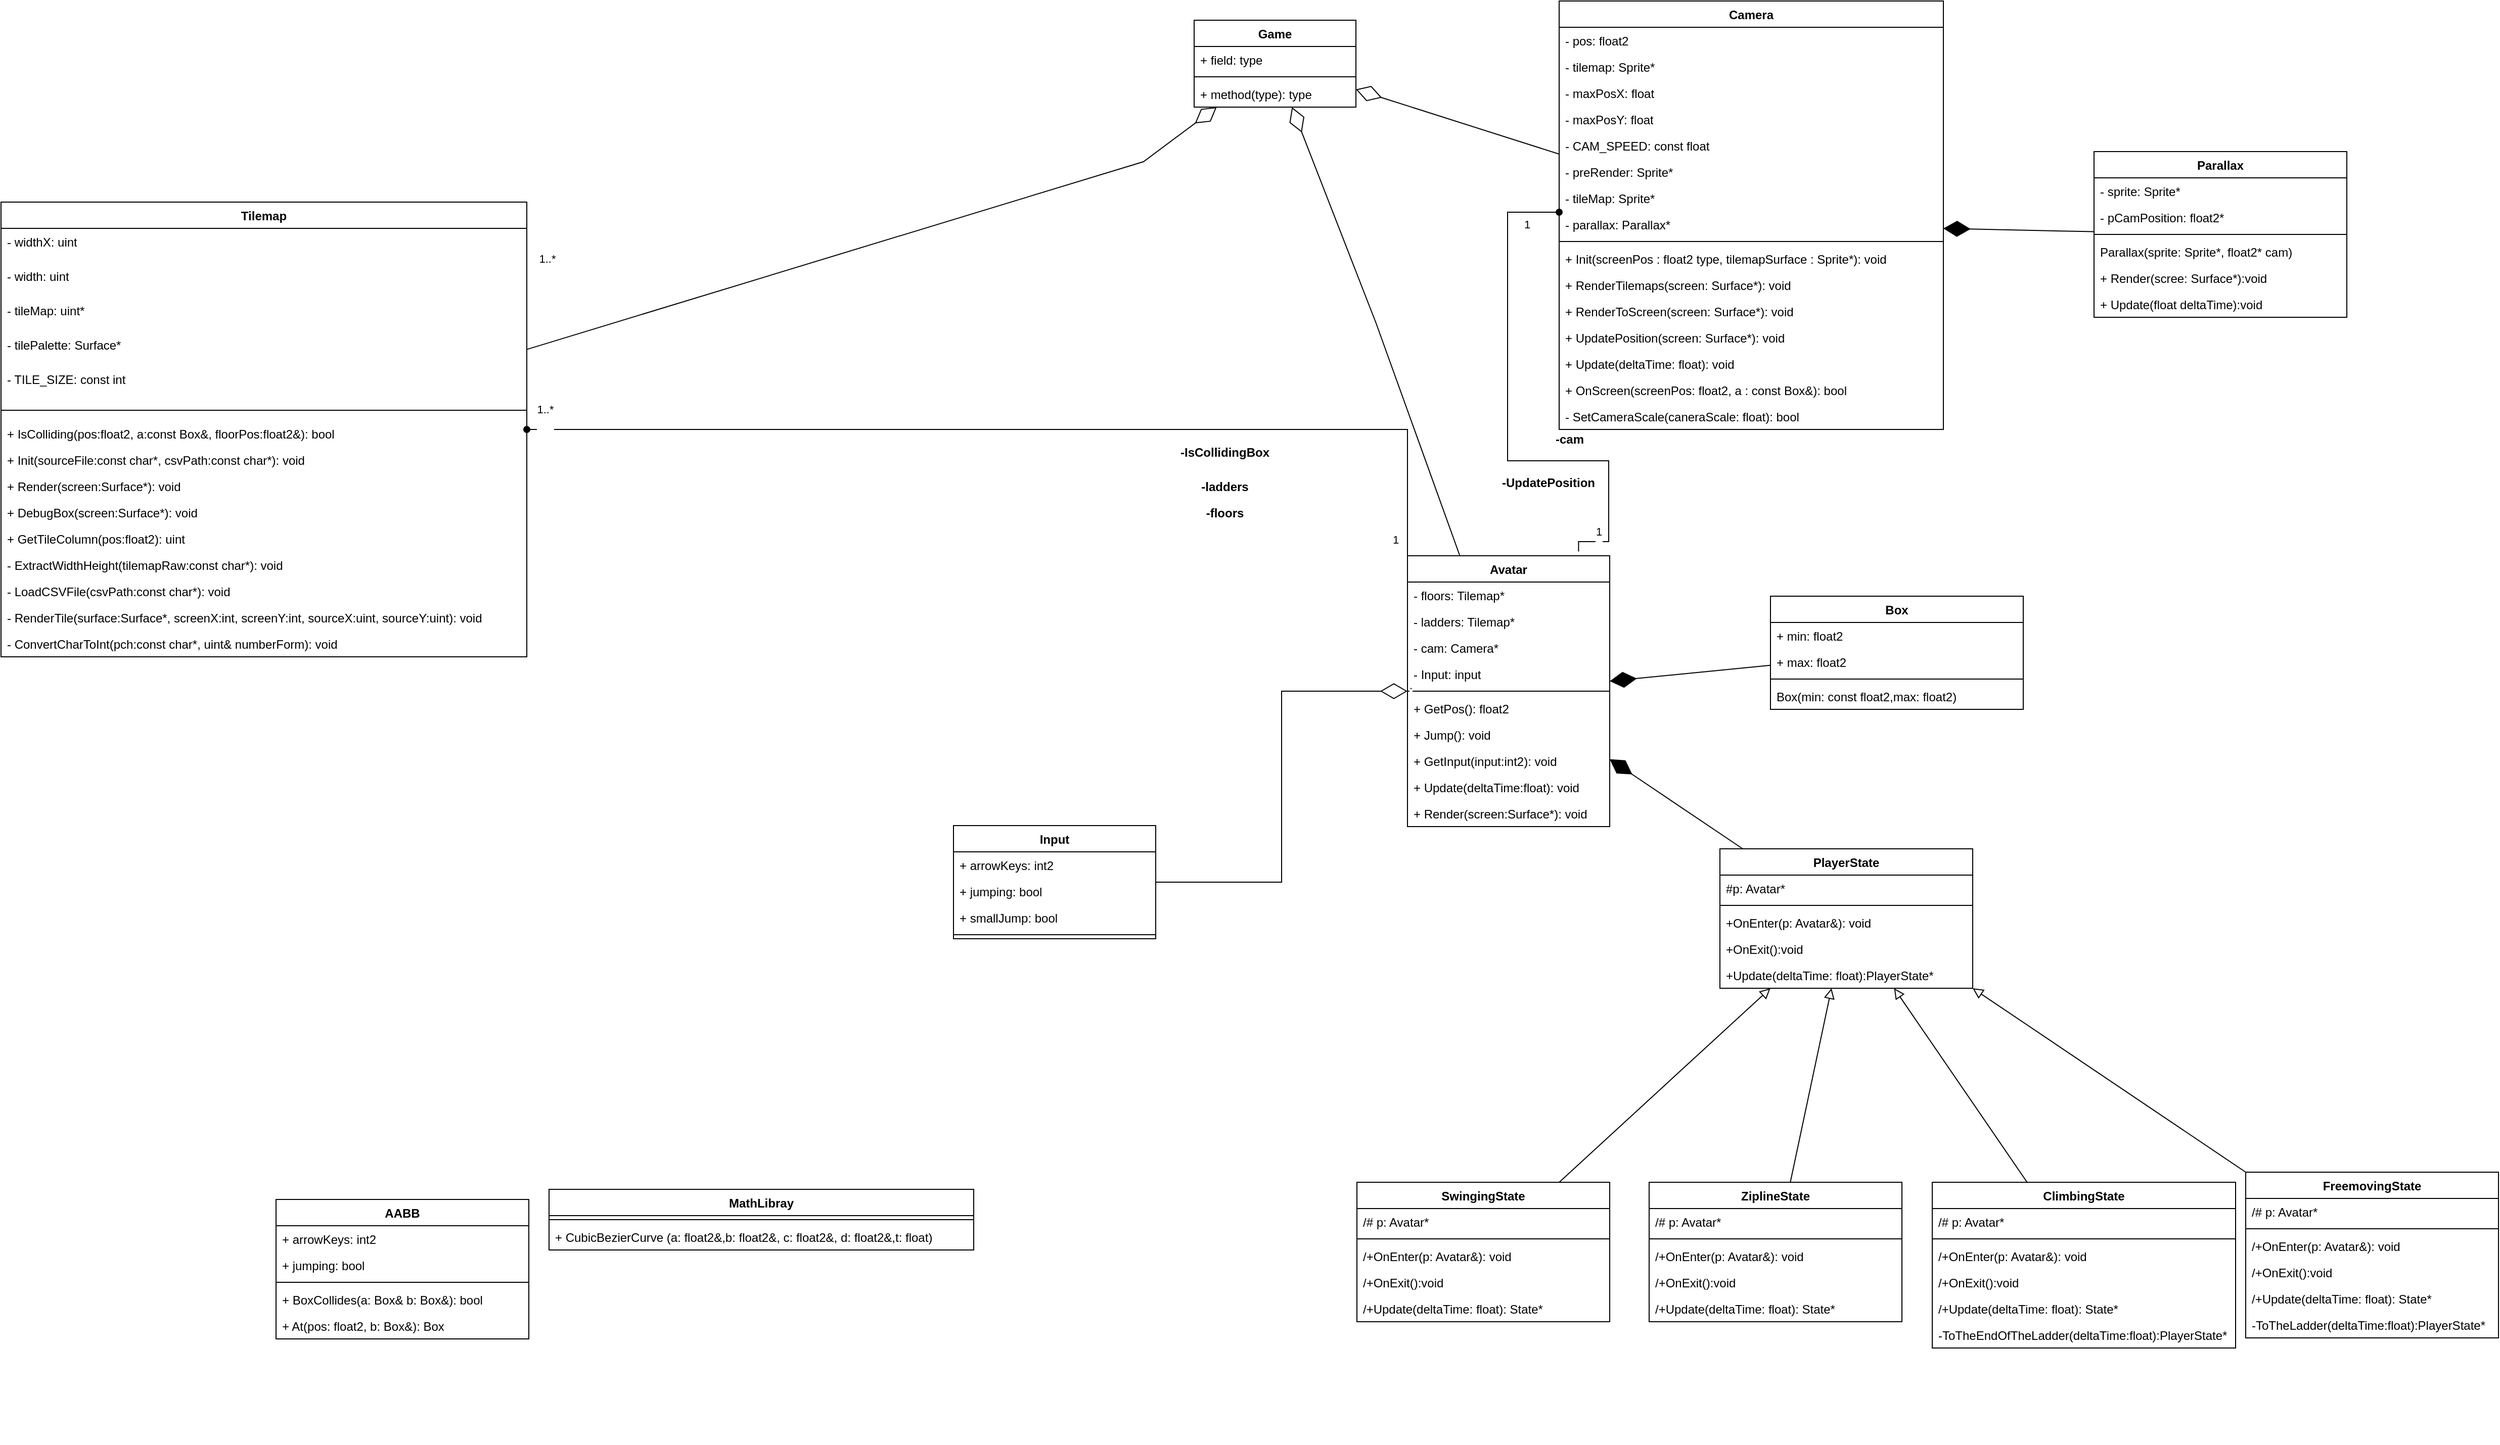 <mxfile version="21.7.5" type="github">
  <diagram id="C5RBs43oDa-KdzZeNtuy" name="Page-1">
    <mxGraphModel dx="2045" dy="634" grid="1" gridSize="10" guides="1" tooltips="1" connect="1" arrows="1" fold="1" page="1" pageScale="1" pageWidth="827" pageHeight="1169" math="0" shadow="0">
      <root>
        <mxCell id="WIyWlLk6GJQsqaUBKTNV-0" />
        <mxCell id="WIyWlLk6GJQsqaUBKTNV-1" parent="WIyWlLk6GJQsqaUBKTNV-0" />
        <mxCell id="lK6UsOhh-sy1dXCpU7BD-0" value="&lt;div&gt;Game&lt;/div&gt;&lt;div&gt;&lt;br&gt;&lt;/div&gt;&lt;div&gt;&lt;br&gt;&lt;/div&gt;" style="swimlane;fontStyle=1;align=center;verticalAlign=top;childLayout=stackLayout;horizontal=1;startSize=26;horizontalStack=0;resizeParent=1;resizeParentMax=0;resizeLast=0;collapsible=1;marginBottom=0;whiteSpace=wrap;html=1;" parent="WIyWlLk6GJQsqaUBKTNV-1" vertex="1">
          <mxGeometry x="370" y="140" width="160" height="86" as="geometry" />
        </mxCell>
        <mxCell id="lK6UsOhh-sy1dXCpU7BD-1" value="+ field: type" style="text;strokeColor=none;fillColor=none;align=left;verticalAlign=top;spacingLeft=4;spacingRight=4;overflow=hidden;rotatable=0;points=[[0,0.5],[1,0.5]];portConstraint=eastwest;whiteSpace=wrap;html=1;" parent="lK6UsOhh-sy1dXCpU7BD-0" vertex="1">
          <mxGeometry y="26" width="160" height="26" as="geometry" />
        </mxCell>
        <mxCell id="lK6UsOhh-sy1dXCpU7BD-2" value="" style="line;strokeWidth=1;fillColor=none;align=left;verticalAlign=middle;spacingTop=-1;spacingLeft=3;spacingRight=3;rotatable=0;labelPosition=right;points=[];portConstraint=eastwest;strokeColor=inherit;" parent="lK6UsOhh-sy1dXCpU7BD-0" vertex="1">
          <mxGeometry y="52" width="160" height="8" as="geometry" />
        </mxCell>
        <mxCell id="lK6UsOhh-sy1dXCpU7BD-3" value="+ method(type): type" style="text;strokeColor=none;fillColor=none;align=left;verticalAlign=top;spacingLeft=4;spacingRight=4;overflow=hidden;rotatable=0;points=[[0,0.5],[1,0.5]];portConstraint=eastwest;whiteSpace=wrap;html=1;" parent="lK6UsOhh-sy1dXCpU7BD-0" vertex="1">
          <mxGeometry y="60" width="160" height="26" as="geometry" />
        </mxCell>
        <mxCell id="lK6UsOhh-sy1dXCpU7BD-21" value="" style="endArrow=none;html=1;rounded=0;align=left;verticalAlign=bottom;endFill=0;labelBackgroundColor=default;endSize=12;startArrow=diamondThin;startFill=0;startSize=24;" parent="WIyWlLk6GJQsqaUBKTNV-1" source="lK6UsOhh-sy1dXCpU7BD-0" target="lK6UsOhh-sy1dXCpU7BD-8" edge="1">
          <mxGeometry relative="1" as="geometry">
            <mxPoint x="280" y="330" as="sourcePoint" />
            <mxPoint x="402" y="236" as="targetPoint" />
            <Array as="points">
              <mxPoint x="550" y="440" />
            </Array>
          </mxGeometry>
        </mxCell>
        <mxCell id="lK6UsOhh-sy1dXCpU7BD-22" value="" style="endArrow=none;html=1;rounded=0;align=left;verticalAlign=bottom;endFill=0;labelBackgroundColor=default;endSize=12;startArrow=diamondThin;startFill=0;startSize=24;" parent="WIyWlLk6GJQsqaUBKTNV-1" source="lK6UsOhh-sy1dXCpU7BD-0" target="lK6UsOhh-sy1dXCpU7BD-171" edge="1">
          <mxGeometry relative="1" as="geometry">
            <mxPoint x="1052.5" y="150" as="sourcePoint" />
            <mxPoint x="465" y="236" as="targetPoint" />
            <Array as="points" />
          </mxGeometry>
        </mxCell>
        <mxCell id="lK6UsOhh-sy1dXCpU7BD-50" style="edgeStyle=orthogonalEdgeStyle;rounded=0;orthogonalLoop=1;jettySize=auto;html=1;endArrow=oval;endFill=1;exitX=0.846;exitY=-0.016;exitDx=0;exitDy=0;exitPerimeter=0;" parent="WIyWlLk6GJQsqaUBKTNV-1" source="lK6UsOhh-sy1dXCpU7BD-8" target="lK6UsOhh-sy1dXCpU7BD-171" edge="1">
          <mxGeometry relative="1" as="geometry">
            <mxPoint x="905.029" y="227.667" as="targetPoint" />
            <Array as="points">
              <mxPoint x="750" y="656" />
              <mxPoint x="780" y="656" />
              <mxPoint x="780" y="576" />
              <mxPoint x="680" y="576" />
              <mxPoint x="680" y="330" />
              <mxPoint x="905" y="330" />
            </Array>
          </mxGeometry>
        </mxCell>
        <mxCell id="lK6UsOhh-sy1dXCpU7BD-51" style="edgeStyle=orthogonalEdgeStyle;rounded=0;orthogonalLoop=1;jettySize=auto;html=1;exitX=0;exitY=0;exitDx=0;exitDy=0;endArrow=oval;endFill=1;" parent="WIyWlLk6GJQsqaUBKTNV-1" source="lK6UsOhh-sy1dXCpU7BD-8" target="lK6UsOhh-sy1dXCpU7BD-4" edge="1">
          <mxGeometry relative="1" as="geometry" />
        </mxCell>
        <mxCell id="lK6UsOhh-sy1dXCpU7BD-86" value="" style="group" parent="WIyWlLk6GJQsqaUBKTNV-1" vertex="1" connectable="0">
          <mxGeometry x="-810" y="320" width="872" height="889" as="geometry" />
        </mxCell>
        <mxCell id="lK6UsOhh-sy1dXCpU7BD-4" value="&lt;div&gt;Tilemap&lt;/div&gt;&lt;div&gt;&lt;br&gt;&lt;/div&gt;&lt;div&gt;&lt;br&gt;&lt;/div&gt;&lt;div&gt;&lt;br&gt;&lt;/div&gt;" style="swimlane;fontStyle=1;align=center;verticalAlign=top;childLayout=stackLayout;horizontal=1;startSize=26;horizontalStack=0;resizeParent=1;resizeParentMax=0;resizeLast=0;collapsible=1;marginBottom=0;whiteSpace=wrap;html=1;rounded=0;" parent="lK6UsOhh-sy1dXCpU7BD-86" vertex="1">
          <mxGeometry width="520" height="450" as="geometry" />
        </mxCell>
        <mxCell id="lK6UsOhh-sy1dXCpU7BD-5" value="&lt;div&gt;- widthX: uint&lt;/div&gt;" style="text;strokeColor=none;fillColor=none;align=left;verticalAlign=top;spacingLeft=4;spacingRight=4;overflow=hidden;rotatable=0;points=[[0,0.5],[1,0.5]];portConstraint=eastwest;whiteSpace=wrap;html=1;" parent="lK6UsOhh-sy1dXCpU7BD-4" vertex="1">
          <mxGeometry y="26" width="520" height="34" as="geometry" />
        </mxCell>
        <mxCell id="lK6UsOhh-sy1dXCpU7BD-30" value="&lt;div&gt;- width: uint&lt;/div&gt;" style="text;strokeColor=none;fillColor=none;align=left;verticalAlign=top;spacingLeft=4;spacingRight=4;overflow=hidden;rotatable=0;points=[[0,0.5],[1,0.5]];portConstraint=eastwest;whiteSpace=wrap;html=1;" parent="lK6UsOhh-sy1dXCpU7BD-4" vertex="1">
          <mxGeometry y="60" width="520" height="34" as="geometry" />
        </mxCell>
        <mxCell id="lK6UsOhh-sy1dXCpU7BD-31" value="&lt;div&gt;- tileMap: uint*&lt;/div&gt;" style="text;strokeColor=none;fillColor=none;align=left;verticalAlign=top;spacingLeft=4;spacingRight=4;overflow=hidden;rotatable=0;points=[[0,0.5],[1,0.5]];portConstraint=eastwest;whiteSpace=wrap;html=1;" parent="lK6UsOhh-sy1dXCpU7BD-4" vertex="1">
          <mxGeometry y="94" width="520" height="34" as="geometry" />
        </mxCell>
        <mxCell id="lK6UsOhh-sy1dXCpU7BD-32" value="&lt;div&gt;- tilePalette: Surface*&lt;/div&gt;" style="text;strokeColor=none;fillColor=none;align=left;verticalAlign=top;spacingLeft=4;spacingRight=4;overflow=hidden;rotatable=0;points=[[0,0.5],[1,0.5]];portConstraint=eastwest;whiteSpace=wrap;html=1;" parent="lK6UsOhh-sy1dXCpU7BD-4" vertex="1">
          <mxGeometry y="128" width="520" height="34" as="geometry" />
        </mxCell>
        <mxCell id="lK6UsOhh-sy1dXCpU7BD-33" value="&lt;div&gt;- TILE_SIZE: const int&lt;/div&gt;" style="text;strokeColor=none;fillColor=none;align=left;verticalAlign=top;spacingLeft=4;spacingRight=4;overflow=hidden;rotatable=0;points=[[0,0.5],[1,0.5]];portConstraint=eastwest;whiteSpace=wrap;html=1;" parent="lK6UsOhh-sy1dXCpU7BD-4" vertex="1">
          <mxGeometry y="162" width="520" height="34" as="geometry" />
        </mxCell>
        <mxCell id="lK6UsOhh-sy1dXCpU7BD-6" value="" style="line;strokeWidth=1;fillColor=none;align=left;verticalAlign=middle;spacingTop=-1;spacingLeft=3;spacingRight=3;rotatable=0;labelPosition=right;points=[];portConstraint=eastwest;strokeColor=inherit;" parent="lK6UsOhh-sy1dXCpU7BD-4" vertex="1">
          <mxGeometry y="196" width="520" height="20" as="geometry" />
        </mxCell>
        <mxCell id="lK6UsOhh-sy1dXCpU7BD-39" value="+ IsColliding(pos:float2, a:const Box&amp;amp;, floorPos:float2&amp;amp;): bool" style="text;strokeColor=none;fillColor=none;align=left;verticalAlign=top;spacingLeft=4;spacingRight=4;overflow=hidden;rotatable=0;points=[[0,0.5],[1,0.5]];portConstraint=eastwest;whiteSpace=wrap;html=1;" parent="lK6UsOhh-sy1dXCpU7BD-4" vertex="1">
          <mxGeometry y="216" width="520" height="26" as="geometry" />
        </mxCell>
        <mxCell id="lK6UsOhh-sy1dXCpU7BD-40" value="+ Init(sourceFile:const char*, csvPath:const char*): void" style="text;strokeColor=none;fillColor=none;align=left;verticalAlign=top;spacingLeft=4;spacingRight=4;overflow=hidden;rotatable=0;points=[[0,0.5],[1,0.5]];portConstraint=eastwest;whiteSpace=wrap;html=1;" parent="lK6UsOhh-sy1dXCpU7BD-4" vertex="1">
          <mxGeometry y="242" width="520" height="26" as="geometry" />
        </mxCell>
        <mxCell id="lK6UsOhh-sy1dXCpU7BD-41" value="+ Render(screen:Surface*): void" style="text;strokeColor=none;fillColor=none;align=left;verticalAlign=top;spacingLeft=4;spacingRight=4;overflow=hidden;rotatable=0;points=[[0,0.5],[1,0.5]];portConstraint=eastwest;whiteSpace=wrap;html=1;" parent="lK6UsOhh-sy1dXCpU7BD-4" vertex="1">
          <mxGeometry y="268" width="520" height="26" as="geometry" />
        </mxCell>
        <mxCell id="lK6UsOhh-sy1dXCpU7BD-42" value="+ DebugBox(screen:Surface*): void" style="text;strokeColor=none;fillColor=none;align=left;verticalAlign=top;spacingLeft=4;spacingRight=4;overflow=hidden;rotatable=0;points=[[0,0.5],[1,0.5]];portConstraint=eastwest;whiteSpace=wrap;html=1;" parent="lK6UsOhh-sy1dXCpU7BD-4" vertex="1">
          <mxGeometry y="294" width="520" height="26" as="geometry" />
        </mxCell>
        <mxCell id="lK6UsOhh-sy1dXCpU7BD-43" value="+ GetTileColumn(pos:float2): uint" style="text;strokeColor=none;fillColor=none;align=left;verticalAlign=top;spacingLeft=4;spacingRight=4;overflow=hidden;rotatable=0;points=[[0,0.5],[1,0.5]];portConstraint=eastwest;whiteSpace=wrap;html=1;" parent="lK6UsOhh-sy1dXCpU7BD-4" vertex="1">
          <mxGeometry y="320" width="520" height="26" as="geometry" />
        </mxCell>
        <mxCell id="lK6UsOhh-sy1dXCpU7BD-59" value="- ExtractWidthHeight(tilemapRaw:const char*): void" style="text;strokeColor=none;fillColor=none;align=left;verticalAlign=top;spacingLeft=4;spacingRight=4;overflow=hidden;rotatable=0;points=[[0,0.5],[1,0.5]];portConstraint=eastwest;whiteSpace=wrap;html=1;" parent="lK6UsOhh-sy1dXCpU7BD-4" vertex="1">
          <mxGeometry y="346" width="520" height="26" as="geometry" />
        </mxCell>
        <mxCell id="lK6UsOhh-sy1dXCpU7BD-60" value="- LoadCSVFile(csvPath:const char*): void" style="text;strokeColor=none;fillColor=none;align=left;verticalAlign=top;spacingLeft=4;spacingRight=4;overflow=hidden;rotatable=0;points=[[0,0.5],[1,0.5]];portConstraint=eastwest;whiteSpace=wrap;html=1;" parent="lK6UsOhh-sy1dXCpU7BD-4" vertex="1">
          <mxGeometry y="372" width="520" height="26" as="geometry" />
        </mxCell>
        <mxCell id="lK6UsOhh-sy1dXCpU7BD-61" value="- RenderTile(surface:Surface*, screenX:int, screenY:int, sourceX:uint, sourceY:uint): void" style="text;strokeColor=none;fillColor=none;align=left;verticalAlign=top;spacingLeft=4;spacingRight=4;overflow=hidden;rotatable=0;points=[[0,0.5],[1,0.5]];portConstraint=eastwest;whiteSpace=wrap;html=1;" parent="lK6UsOhh-sy1dXCpU7BD-4" vertex="1">
          <mxGeometry y="398" width="520" height="26" as="geometry" />
        </mxCell>
        <mxCell id="lK6UsOhh-sy1dXCpU7BD-62" value="- ConvertCharToInt(pch:const char*, uint&amp;amp; numberForm): void" style="text;strokeColor=none;fillColor=none;align=left;verticalAlign=top;spacingLeft=4;spacingRight=4;overflow=hidden;rotatable=0;points=[[0,0.5],[1,0.5]];portConstraint=eastwest;whiteSpace=wrap;html=1;" parent="lK6UsOhh-sy1dXCpU7BD-4" vertex="1">
          <mxGeometry y="424" width="520" height="26" as="geometry" />
        </mxCell>
        <mxCell id="bthDSh3SbVtGF8bWJhGf-136" value="" style="group" parent="lK6UsOhh-sy1dXCpU7BD-86" vertex="1" connectable="0">
          <mxGeometry x="530.003" y="960.0" width="431.997" height="259.0" as="geometry" />
        </mxCell>
        <mxCell id="bthDSh3SbVtGF8bWJhGf-137" value="&lt;div&gt;MathLibray&lt;/div&gt;&lt;div&gt;&lt;br&gt;&lt;/div&gt;" style="swimlane;fontStyle=1;align=center;verticalAlign=top;childLayout=stackLayout;horizontal=1;startSize=26;horizontalStack=0;resizeParent=1;resizeParentMax=0;resizeLast=0;collapsible=1;marginBottom=0;whiteSpace=wrap;html=1;" parent="bthDSh3SbVtGF8bWJhGf-136" vertex="1">
          <mxGeometry x="11.997" y="17.0" width="420" height="60" as="geometry" />
        </mxCell>
        <mxCell id="bthDSh3SbVtGF8bWJhGf-141" value="" style="line;strokeWidth=1;fillColor=none;align=left;verticalAlign=middle;spacingTop=-1;spacingLeft=3;spacingRight=3;rotatable=0;labelPosition=right;points=[];portConstraint=eastwest;strokeColor=inherit;" parent="bthDSh3SbVtGF8bWJhGf-137" vertex="1">
          <mxGeometry y="26" width="420" height="8" as="geometry" />
        </mxCell>
        <mxCell id="bthDSh3SbVtGF8bWJhGf-139" value="+ CubicBezierCurve (a: float2&amp;amp;,b: float2&amp;amp;, c: float2&amp;amp;, d: float2&amp;amp;,t: float)" style="text;strokeColor=none;fillColor=none;align=left;verticalAlign=top;spacingLeft=4;spacingRight=4;overflow=hidden;rotatable=0;points=[[0,0.5],[1,0.5]];portConstraint=eastwest;whiteSpace=wrap;html=1;" parent="bthDSh3SbVtGF8bWJhGf-137" vertex="1">
          <mxGeometry y="34" width="420" height="26" as="geometry" />
        </mxCell>
        <mxCell id="lK6UsOhh-sy1dXCpU7BD-87" value="" style="group" parent="WIyWlLk6GJQsqaUBKTNV-1" vertex="1" connectable="0">
          <mxGeometry x="360" y="560" width="451" height="989" as="geometry" />
        </mxCell>
        <mxCell id="lK6UsOhh-sy1dXCpU7BD-72" value="-ladders" style="text;align=center;fontStyle=1;verticalAlign=middle;spacingLeft=3;spacingRight=3;strokeColor=none;rotatable=0;points=[[0,0.5],[1,0.5]];portConstraint=eastwest;html=1;" parent="lK6UsOhh-sy1dXCpU7BD-87" vertex="1">
          <mxGeometry y="29" width="80" height="26" as="geometry" />
        </mxCell>
        <mxCell id="lK6UsOhh-sy1dXCpU7BD-73" value="-floors" style="text;align=center;fontStyle=1;verticalAlign=middle;spacingLeft=3;spacingRight=3;strokeColor=none;rotatable=0;points=[[0,0.5],[1,0.5]];portConstraint=eastwest;html=1;" parent="lK6UsOhh-sy1dXCpU7BD-87" vertex="1">
          <mxGeometry y="55" width="80" height="26" as="geometry" />
        </mxCell>
        <mxCell id="lK6UsOhh-sy1dXCpU7BD-75" value="-IsCollidingBox" style="text;align=center;fontStyle=1;verticalAlign=middle;spacingLeft=3;spacingRight=3;strokeColor=none;rotatable=0;points=[[0,0.5],[1,0.5]];portConstraint=eastwest;html=1;" parent="lK6UsOhh-sy1dXCpU7BD-87" vertex="1">
          <mxGeometry y="-5" width="80" height="26" as="geometry" />
        </mxCell>
        <mxCell id="lK6UsOhh-sy1dXCpU7BD-76" value="-UpdatePosition" style="text;align=center;fontStyle=1;verticalAlign=middle;spacingLeft=3;spacingRight=3;strokeColor=none;rotatable=0;points=[[0,0.5],[1,0.5]];portConstraint=eastwest;html=1;" parent="lK6UsOhh-sy1dXCpU7BD-87" vertex="1">
          <mxGeometry x="320" y="25" width="80" height="26" as="geometry" />
        </mxCell>
        <mxCell id="lK6UsOhh-sy1dXCpU7BD-85" value="" style="group" parent="lK6UsOhh-sy1dXCpU7BD-87" vertex="1" connectable="0">
          <mxGeometry x="209.003" y="93.0" width="211.997" height="259.0" as="geometry" />
        </mxCell>
        <mxCell id="lK6UsOhh-sy1dXCpU7BD-8" value="&lt;div&gt;Avatar&lt;/div&gt;&lt;div&gt;&lt;br&gt;&lt;/div&gt;" style="swimlane;fontStyle=1;align=center;verticalAlign=top;childLayout=stackLayout;horizontal=1;startSize=26;horizontalStack=0;resizeParent=1;resizeParentMax=0;resizeLast=0;collapsible=1;marginBottom=0;whiteSpace=wrap;html=1;" parent="lK6UsOhh-sy1dXCpU7BD-85" vertex="1">
          <mxGeometry x="11.997" y="17.0" width="200" height="268" as="geometry" />
        </mxCell>
        <mxCell id="lK6UsOhh-sy1dXCpU7BD-9" value="- floors: Tilemap*" style="text;strokeColor=none;fillColor=none;align=left;verticalAlign=top;spacingLeft=4;spacingRight=4;overflow=hidden;rotatable=0;points=[[0,0.5],[1,0.5]];portConstraint=eastwest;whiteSpace=wrap;html=1;" parent="lK6UsOhh-sy1dXCpU7BD-8" vertex="1">
          <mxGeometry y="26" width="200" height="26" as="geometry" />
        </mxCell>
        <mxCell id="lK6UsOhh-sy1dXCpU7BD-88" value="- ladders: Tilemap*" style="text;strokeColor=none;fillColor=none;align=left;verticalAlign=top;spacingLeft=4;spacingRight=4;overflow=hidden;rotatable=0;points=[[0,0.5],[1,0.5]];portConstraint=eastwest;whiteSpace=wrap;html=1;" parent="lK6UsOhh-sy1dXCpU7BD-8" vertex="1">
          <mxGeometry y="52" width="200" height="26" as="geometry" />
        </mxCell>
        <mxCell id="lK6UsOhh-sy1dXCpU7BD-26" value="- cam: Camera*" style="text;strokeColor=none;fillColor=none;align=left;verticalAlign=top;spacingLeft=4;spacingRight=4;overflow=hidden;rotatable=0;points=[[0,0.5],[1,0.5]];portConstraint=eastwest;whiteSpace=wrap;html=1;" parent="lK6UsOhh-sy1dXCpU7BD-8" vertex="1">
          <mxGeometry y="78" width="200" height="26" as="geometry" />
        </mxCell>
        <mxCell id="bthDSh3SbVtGF8bWJhGf-65" value="- Input: input" style="text;strokeColor=none;fillColor=none;align=left;verticalAlign=top;spacingLeft=4;spacingRight=4;overflow=hidden;rotatable=0;points=[[0,0.5],[1,0.5]];portConstraint=eastwest;whiteSpace=wrap;html=1;" parent="lK6UsOhh-sy1dXCpU7BD-8" vertex="1">
          <mxGeometry y="104" width="200" height="26" as="geometry" />
        </mxCell>
        <mxCell id="lK6UsOhh-sy1dXCpU7BD-10" value="" style="line;strokeWidth=1;fillColor=none;align=left;verticalAlign=middle;spacingTop=-1;spacingLeft=3;spacingRight=3;rotatable=0;labelPosition=right;points=[];portConstraint=eastwest;strokeColor=inherit;" parent="lK6UsOhh-sy1dXCpU7BD-8" vertex="1">
          <mxGeometry y="130" width="200" height="8" as="geometry" />
        </mxCell>
        <mxCell id="lK6UsOhh-sy1dXCpU7BD-54" value="+ GetPos(): float2" style="text;strokeColor=none;fillColor=none;align=left;verticalAlign=top;spacingLeft=4;spacingRight=4;overflow=hidden;rotatable=0;points=[[0,0.5],[1,0.5]];portConstraint=eastwest;whiteSpace=wrap;html=1;" parent="lK6UsOhh-sy1dXCpU7BD-8" vertex="1">
          <mxGeometry y="138" width="200" height="26" as="geometry" />
        </mxCell>
        <mxCell id="lK6UsOhh-sy1dXCpU7BD-56" value="+ Jump(): void" style="text;strokeColor=none;fillColor=none;align=left;verticalAlign=top;spacingLeft=4;spacingRight=4;overflow=hidden;rotatable=0;points=[[0,0.5],[1,0.5]];portConstraint=eastwest;whiteSpace=wrap;html=1;" parent="lK6UsOhh-sy1dXCpU7BD-8" vertex="1">
          <mxGeometry y="164" width="200" height="26" as="geometry" />
        </mxCell>
        <mxCell id="lK6UsOhh-sy1dXCpU7BD-58" value="+ GetInput(input:int2): void" style="text;strokeColor=none;fillColor=none;align=left;verticalAlign=top;spacingLeft=4;spacingRight=4;overflow=hidden;rotatable=0;points=[[0,0.5],[1,0.5]];portConstraint=eastwest;whiteSpace=wrap;html=1;" parent="lK6UsOhh-sy1dXCpU7BD-8" vertex="1">
          <mxGeometry y="190" width="200" height="26" as="geometry" />
        </mxCell>
        <mxCell id="lK6UsOhh-sy1dXCpU7BD-57" value="+ Update(deltaTime:float): void" style="text;strokeColor=none;fillColor=none;align=left;verticalAlign=top;spacingLeft=4;spacingRight=4;overflow=hidden;rotatable=0;points=[[0,0.5],[1,0.5]];portConstraint=eastwest;whiteSpace=wrap;html=1;" parent="lK6UsOhh-sy1dXCpU7BD-8" vertex="1">
          <mxGeometry y="216" width="200" height="26" as="geometry" />
        </mxCell>
        <mxCell id="bthDSh3SbVtGF8bWJhGf-64" value="+ Render(screen:Surface*): void" style="text;strokeColor=none;fillColor=none;align=left;verticalAlign=top;spacingLeft=4;spacingRight=4;overflow=hidden;rotatable=0;points=[[0,0.5],[1,0.5]];portConstraint=eastwest;whiteSpace=wrap;html=1;" parent="lK6UsOhh-sy1dXCpU7BD-8" vertex="1">
          <mxGeometry y="242" width="200" height="26" as="geometry" />
        </mxCell>
        <mxCell id="lK6UsOhh-sy1dXCpU7BD-46" value="&lt;div&gt;1&lt;/div&gt;&lt;div&gt;&lt;br&gt;&lt;/div&gt;" style="edgeLabel;html=1;align=center;verticalAlign=middle;resizable=0;points=[];" parent="lK6UsOhh-sy1dXCpU7BD-85" vertex="1" connectable="0">
          <mxGeometry x="12" y="3" as="geometry">
            <mxPoint x="-12" y="5" as="offset" />
          </mxGeometry>
        </mxCell>
        <mxCell id="lK6UsOhh-sy1dXCpU7BD-83" value="&lt;div&gt;1&lt;/div&gt;&lt;div&gt;&lt;br&gt;&lt;/div&gt;" style="edgeLabel;html=1;align=center;verticalAlign=middle;resizable=0;points=[];" parent="lK6UsOhh-sy1dXCpU7BD-85" vertex="1" connectable="0">
          <mxGeometry x="292" y="3" as="geometry">
            <mxPoint x="-91" y="-3" as="offset" />
          </mxGeometry>
        </mxCell>
        <mxCell id="bthDSh3SbVtGF8bWJhGf-85" value="" style="group" parent="lK6UsOhh-sy1dXCpU7BD-87" vertex="1" connectable="0">
          <mxGeometry x="-239.997" y="360.0" width="211.997" height="259.0" as="geometry" />
        </mxCell>
        <mxCell id="bthDSh3SbVtGF8bWJhGf-86" value="&lt;div&gt;Input&lt;/div&gt;&lt;div&gt;&lt;br&gt;&lt;/div&gt;" style="swimlane;fontStyle=1;align=center;verticalAlign=top;childLayout=stackLayout;horizontal=1;startSize=26;horizontalStack=0;resizeParent=1;resizeParentMax=0;resizeLast=0;collapsible=1;marginBottom=0;whiteSpace=wrap;html=1;" parent="bthDSh3SbVtGF8bWJhGf-85" vertex="1">
          <mxGeometry x="11.997" y="17.0" width="200" height="112" as="geometry" />
        </mxCell>
        <mxCell id="bthDSh3SbVtGF8bWJhGf-87" value="+ arrowKeys: int2" style="text;strokeColor=none;fillColor=none;align=left;verticalAlign=top;spacingLeft=4;spacingRight=4;overflow=hidden;rotatable=0;points=[[0,0.5],[1,0.5]];portConstraint=eastwest;whiteSpace=wrap;html=1;" parent="bthDSh3SbVtGF8bWJhGf-86" vertex="1">
          <mxGeometry y="26" width="200" height="26" as="geometry" />
        </mxCell>
        <mxCell id="bthDSh3SbVtGF8bWJhGf-99" value="+ jumping: bool" style="text;strokeColor=none;fillColor=none;align=left;verticalAlign=top;spacingLeft=4;spacingRight=4;overflow=hidden;rotatable=0;points=[[0,0.5],[1,0.5]];portConstraint=eastwest;whiteSpace=wrap;html=1;" parent="bthDSh3SbVtGF8bWJhGf-86" vertex="1">
          <mxGeometry y="52" width="200" height="26" as="geometry" />
        </mxCell>
        <mxCell id="bthDSh3SbVtGF8bWJhGf-100" value="+ smallJump: bool" style="text;strokeColor=none;fillColor=none;align=left;verticalAlign=top;spacingLeft=4;spacingRight=4;overflow=hidden;rotatable=0;points=[[0,0.5],[1,0.5]];portConstraint=eastwest;whiteSpace=wrap;html=1;" parent="bthDSh3SbVtGF8bWJhGf-86" vertex="1">
          <mxGeometry y="78" width="200" height="26" as="geometry" />
        </mxCell>
        <mxCell id="bthDSh3SbVtGF8bWJhGf-91" value="" style="line;strokeWidth=1;fillColor=none;align=left;verticalAlign=middle;spacingTop=-1;spacingLeft=3;spacingRight=3;rotatable=0;labelPosition=right;points=[];portConstraint=eastwest;strokeColor=inherit;" parent="bthDSh3SbVtGF8bWJhGf-86" vertex="1">
          <mxGeometry y="104" width="200" height="8" as="geometry" />
        </mxCell>
        <mxCell id="bthDSh3SbVtGF8bWJhGf-101" value="." style="endArrow=none;html=1;endSize=12;startArrow=diamondThin;startSize=24;startFill=0;edgeStyle=orthogonalEdgeStyle;align=left;verticalAlign=bottom;rounded=0;endFill=0;" parent="lK6UsOhh-sy1dXCpU7BD-87" source="lK6UsOhh-sy1dXCpU7BD-8" target="bthDSh3SbVtGF8bWJhGf-86" edge="1">
          <mxGeometry x="-1" y="3" relative="1" as="geometry">
            <mxPoint y="380" as="sourcePoint" />
            <mxPoint x="160" y="380" as="targetPoint" />
          </mxGeometry>
        </mxCell>
        <mxCell id="bthDSh3SbVtGF8bWJhGf-130" value="" style="group" parent="lK6UsOhh-sy1dXCpU7BD-87" vertex="1" connectable="0">
          <mxGeometry x="-909.997" y="730.0" width="261.997" height="259.0" as="geometry" />
        </mxCell>
        <mxCell id="bthDSh3SbVtGF8bWJhGf-131" value="&lt;div&gt;AABB&lt;/div&gt;&lt;div&gt;&lt;br&gt;&lt;/div&gt;" style="swimlane;fontStyle=1;align=center;verticalAlign=top;childLayout=stackLayout;horizontal=1;startSize=26;horizontalStack=0;resizeParent=1;resizeParentMax=0;resizeLast=0;collapsible=1;marginBottom=0;whiteSpace=wrap;html=1;" parent="bthDSh3SbVtGF8bWJhGf-130" vertex="1">
          <mxGeometry x="11.997" y="17.0" width="250" height="138" as="geometry" />
        </mxCell>
        <mxCell id="bthDSh3SbVtGF8bWJhGf-132" value="+ arrowKeys: int2" style="text;strokeColor=none;fillColor=none;align=left;verticalAlign=top;spacingLeft=4;spacingRight=4;overflow=hidden;rotatable=0;points=[[0,0.5],[1,0.5]];portConstraint=eastwest;whiteSpace=wrap;html=1;" parent="bthDSh3SbVtGF8bWJhGf-131" vertex="1">
          <mxGeometry y="26" width="250" height="26" as="geometry" />
        </mxCell>
        <mxCell id="bthDSh3SbVtGF8bWJhGf-133" value="+ jumping: bool" style="text;strokeColor=none;fillColor=none;align=left;verticalAlign=top;spacingLeft=4;spacingRight=4;overflow=hidden;rotatable=0;points=[[0,0.5],[1,0.5]];portConstraint=eastwest;whiteSpace=wrap;html=1;" parent="bthDSh3SbVtGF8bWJhGf-131" vertex="1">
          <mxGeometry y="52" width="250" height="26" as="geometry" />
        </mxCell>
        <mxCell id="bthDSh3SbVtGF8bWJhGf-135" value="" style="line;strokeWidth=1;fillColor=none;align=left;verticalAlign=middle;spacingTop=-1;spacingLeft=3;spacingRight=3;rotatable=0;labelPosition=right;points=[];portConstraint=eastwest;strokeColor=inherit;" parent="bthDSh3SbVtGF8bWJhGf-131" vertex="1">
          <mxGeometry y="78" width="250" height="8" as="geometry" />
        </mxCell>
        <mxCell id="bthDSh3SbVtGF8bWJhGf-134" value="+ BoxCollides(a: Box&amp;amp; b: Box&amp;amp;): bool" style="text;strokeColor=none;fillColor=none;align=left;verticalAlign=top;spacingLeft=4;spacingRight=4;overflow=hidden;rotatable=0;points=[[0,0.5],[1,0.5]];portConstraint=eastwest;whiteSpace=wrap;html=1;" parent="bthDSh3SbVtGF8bWJhGf-131" vertex="1">
          <mxGeometry y="86" width="250" height="26" as="geometry" />
        </mxCell>
        <mxCell id="ym0Vxv3wcFo23iq83Tu3-2" value="+ At(pos: float2, b: Box&amp;amp;): Box" style="text;strokeColor=none;fillColor=none;align=left;verticalAlign=top;spacingLeft=4;spacingRight=4;overflow=hidden;rotatable=0;points=[[0,0.5],[1,0.5]];portConstraint=eastwest;whiteSpace=wrap;html=1;" vertex="1" parent="bthDSh3SbVtGF8bWJhGf-131">
          <mxGeometry y="112" width="250" height="26" as="geometry" />
        </mxCell>
        <mxCell id="lK6UsOhh-sy1dXCpU7BD-77" value="-cam" style="text;align=center;fontStyle=1;verticalAlign=middle;spacingLeft=3;spacingRight=3;strokeColor=none;rotatable=0;points=[[0,0.5],[1,0.5]];portConstraint=eastwest;html=1;" parent="WIyWlLk6GJQsqaUBKTNV-1" vertex="1">
          <mxGeometry x="701" y="540" width="80" height="30" as="geometry" />
        </mxCell>
        <mxCell id="lK6UsOhh-sy1dXCpU7BD-103" value="Box" style="swimlane;fontStyle=1;align=center;verticalAlign=top;childLayout=stackLayout;horizontal=1;startSize=26;horizontalStack=0;resizeParent=1;resizeParentMax=0;resizeLast=0;collapsible=1;marginBottom=0;whiteSpace=wrap;html=1;" parent="WIyWlLk6GJQsqaUBKTNV-1" vertex="1">
          <mxGeometry x="940" y="710" width="250" height="112" as="geometry" />
        </mxCell>
        <mxCell id="lK6UsOhh-sy1dXCpU7BD-104" value="+ min: float2" style="text;strokeColor=none;fillColor=none;align=left;verticalAlign=top;spacingLeft=4;spacingRight=4;overflow=hidden;rotatable=0;points=[[0,0.5],[1,0.5]];portConstraint=eastwest;whiteSpace=wrap;html=1;" parent="lK6UsOhh-sy1dXCpU7BD-103" vertex="1">
          <mxGeometry y="26" width="250" height="26" as="geometry" />
        </mxCell>
        <mxCell id="lK6UsOhh-sy1dXCpU7BD-107" value="+ max: float2" style="text;strokeColor=none;fillColor=none;align=left;verticalAlign=top;spacingLeft=4;spacingRight=4;overflow=hidden;rotatable=0;points=[[0,0.5],[1,0.5]];portConstraint=eastwest;whiteSpace=wrap;html=1;" parent="lK6UsOhh-sy1dXCpU7BD-103" vertex="1">
          <mxGeometry y="52" width="250" height="26" as="geometry" />
        </mxCell>
        <mxCell id="lK6UsOhh-sy1dXCpU7BD-105" value="" style="line;strokeWidth=1;fillColor=none;align=left;verticalAlign=middle;spacingTop=-1;spacingLeft=3;spacingRight=3;rotatable=0;labelPosition=right;points=[];portConstraint=eastwest;strokeColor=inherit;" parent="lK6UsOhh-sy1dXCpU7BD-103" vertex="1">
          <mxGeometry y="78" width="250" height="8" as="geometry" />
        </mxCell>
        <mxCell id="lK6UsOhh-sy1dXCpU7BD-106" value="Box(min: const float2,max: float2)" style="text;strokeColor=none;fillColor=none;align=left;verticalAlign=top;spacingLeft=4;spacingRight=4;overflow=hidden;rotatable=0;points=[[0,0.5],[1,0.5]];portConstraint=eastwest;whiteSpace=wrap;html=1;" parent="lK6UsOhh-sy1dXCpU7BD-103" vertex="1">
          <mxGeometry y="86" width="250" height="26" as="geometry" />
        </mxCell>
        <mxCell id="lK6UsOhh-sy1dXCpU7BD-171" value="Camera" style="swimlane;fontStyle=1;align=center;verticalAlign=top;childLayout=stackLayout;horizontal=1;startSize=26;horizontalStack=0;resizeParent=1;resizeParentMax=0;resizeLast=0;collapsible=1;marginBottom=0;whiteSpace=wrap;html=1;strokeColor=default;fontFamily=Helvetica;fontSize=12;fontColor=default;fillColor=none;gradientColor=none;" parent="WIyWlLk6GJQsqaUBKTNV-1" vertex="1">
          <mxGeometry x="731" y="121" width="380" height="424" as="geometry" />
        </mxCell>
        <mxCell id="lK6UsOhh-sy1dXCpU7BD-172" value="- pos: float2" style="text;strokeColor=none;fillColor=none;align=left;verticalAlign=top;spacingLeft=4;spacingRight=4;overflow=hidden;rotatable=0;points=[[0,0.5],[1,0.5]];portConstraint=eastwest;whiteSpace=wrap;html=1;fontSize=12;fontFamily=Helvetica;fontColor=default;" parent="lK6UsOhh-sy1dXCpU7BD-171" vertex="1">
          <mxGeometry y="26" width="380" height="26" as="geometry" />
        </mxCell>
        <mxCell id="lK6UsOhh-sy1dXCpU7BD-175" value="- tilemap: Sprite*" style="text;strokeColor=none;fillColor=none;align=left;verticalAlign=top;spacingLeft=4;spacingRight=4;overflow=hidden;rotatable=0;points=[[0,0.5],[1,0.5]];portConstraint=eastwest;whiteSpace=wrap;html=1;fontSize=12;fontFamily=Helvetica;fontColor=default;" parent="lK6UsOhh-sy1dXCpU7BD-171" vertex="1">
          <mxGeometry y="52" width="380" height="26" as="geometry" />
        </mxCell>
        <mxCell id="lK6UsOhh-sy1dXCpU7BD-176" value="- maxPosX: float" style="text;strokeColor=none;fillColor=none;align=left;verticalAlign=top;spacingLeft=4;spacingRight=4;overflow=hidden;rotatable=0;points=[[0,0.5],[1,0.5]];portConstraint=eastwest;whiteSpace=wrap;html=1;fontSize=12;fontFamily=Helvetica;fontColor=default;" parent="lK6UsOhh-sy1dXCpU7BD-171" vertex="1">
          <mxGeometry y="78" width="380" height="26" as="geometry" />
        </mxCell>
        <mxCell id="lK6UsOhh-sy1dXCpU7BD-177" value="- maxPosY: float" style="text;strokeColor=none;fillColor=none;align=left;verticalAlign=top;spacingLeft=4;spacingRight=4;overflow=hidden;rotatable=0;points=[[0,0.5],[1,0.5]];portConstraint=eastwest;whiteSpace=wrap;html=1;fontSize=12;fontFamily=Helvetica;fontColor=default;" parent="lK6UsOhh-sy1dXCpU7BD-171" vertex="1">
          <mxGeometry y="104" width="380" height="26" as="geometry" />
        </mxCell>
        <mxCell id="lK6UsOhh-sy1dXCpU7BD-178" value="- CAM_SPEED: const float" style="text;strokeColor=none;fillColor=none;align=left;verticalAlign=top;spacingLeft=4;spacingRight=4;overflow=hidden;rotatable=0;points=[[0,0.5],[1,0.5]];portConstraint=eastwest;whiteSpace=wrap;html=1;fontSize=12;fontFamily=Helvetica;fontColor=default;" parent="lK6UsOhh-sy1dXCpU7BD-171" vertex="1">
          <mxGeometry y="130" width="380" height="26" as="geometry" />
        </mxCell>
        <mxCell id="bthDSh3SbVtGF8bWJhGf-142" value="- preRender: Sprite*" style="text;strokeColor=none;fillColor=none;align=left;verticalAlign=top;spacingLeft=4;spacingRight=4;overflow=hidden;rotatable=0;points=[[0,0.5],[1,0.5]];portConstraint=eastwest;whiteSpace=wrap;html=1;fontSize=12;fontFamily=Helvetica;fontColor=default;" parent="lK6UsOhh-sy1dXCpU7BD-171" vertex="1">
          <mxGeometry y="156" width="380" height="26" as="geometry" />
        </mxCell>
        <mxCell id="bthDSh3SbVtGF8bWJhGf-143" value="- tileMap: Sprite*" style="text;strokeColor=none;fillColor=none;align=left;verticalAlign=top;spacingLeft=4;spacingRight=4;overflow=hidden;rotatable=0;points=[[0,0.5],[1,0.5]];portConstraint=eastwest;whiteSpace=wrap;html=1;fontSize=12;fontFamily=Helvetica;fontColor=default;" parent="lK6UsOhh-sy1dXCpU7BD-171" vertex="1">
          <mxGeometry y="182" width="380" height="26" as="geometry" />
        </mxCell>
        <mxCell id="bthDSh3SbVtGF8bWJhGf-144" value="- parallax: Parallax*" style="text;strokeColor=none;fillColor=none;align=left;verticalAlign=top;spacingLeft=4;spacingRight=4;overflow=hidden;rotatable=0;points=[[0,0.5],[1,0.5]];portConstraint=eastwest;whiteSpace=wrap;html=1;fontSize=12;fontFamily=Helvetica;fontColor=default;" parent="lK6UsOhh-sy1dXCpU7BD-171" vertex="1">
          <mxGeometry y="208" width="380" height="26" as="geometry" />
        </mxCell>
        <mxCell id="lK6UsOhh-sy1dXCpU7BD-173" value="" style="line;strokeWidth=1;fillColor=none;align=left;verticalAlign=middle;spacingTop=-1;spacingLeft=3;spacingRight=3;rotatable=0;labelPosition=right;points=[];portConstraint=eastwest;strokeColor=inherit;fontFamily=Helvetica;fontSize=12;fontColor=default;startSize=26;html=1;" parent="lK6UsOhh-sy1dXCpU7BD-171" vertex="1">
          <mxGeometry y="234" width="380" height="8" as="geometry" />
        </mxCell>
        <mxCell id="lK6UsOhh-sy1dXCpU7BD-167" value="+ Init(screenPos : float2 type, tilemapSurface : Sprite*): void" style="text;strokeColor=none;fillColor=none;align=left;verticalAlign=top;spacingLeft=4;spacingRight=4;overflow=hidden;rotatable=0;points=[[0,0.5],[1,0.5]];portConstraint=eastwest;whiteSpace=wrap;html=1;" parent="lK6UsOhh-sy1dXCpU7BD-171" vertex="1">
          <mxGeometry y="242" width="380" height="26" as="geometry" />
        </mxCell>
        <mxCell id="sKSf2SYWEqV_W2fJjFiX-0" value="+ RenderTilemaps(screen: Surface*): void" style="text;strokeColor=none;fillColor=none;align=left;verticalAlign=top;spacingLeft=4;spacingRight=4;overflow=hidden;rotatable=0;points=[[0,0.5],[1,0.5]];portConstraint=eastwest;whiteSpace=wrap;html=1;" parent="lK6UsOhh-sy1dXCpU7BD-171" vertex="1">
          <mxGeometry y="268" width="380" height="26" as="geometry" />
        </mxCell>
        <mxCell id="lK6UsOhh-sy1dXCpU7BD-169" value="+ RenderToScreen(screen: Surface*): void" style="text;strokeColor=none;fillColor=none;align=left;verticalAlign=top;spacingLeft=4;spacingRight=4;overflow=hidden;rotatable=0;points=[[0,0.5],[1,0.5]];portConstraint=eastwest;whiteSpace=wrap;html=1;" parent="lK6UsOhh-sy1dXCpU7BD-171" vertex="1">
          <mxGeometry y="294" width="380" height="26" as="geometry" />
        </mxCell>
        <mxCell id="lK6UsOhh-sy1dXCpU7BD-168" value="+ UpdatePosition(screen: Surface*): void" style="text;strokeColor=none;fillColor=none;align=left;verticalAlign=top;spacingLeft=4;spacingRight=4;overflow=hidden;rotatable=0;points=[[0,0.5],[1,0.5]];portConstraint=eastwest;whiteSpace=wrap;html=1;" parent="lK6UsOhh-sy1dXCpU7BD-171" vertex="1">
          <mxGeometry y="320" width="380" height="26" as="geometry" />
        </mxCell>
        <mxCell id="ym0Vxv3wcFo23iq83Tu3-0" value="+ Update(deltaTime: float): void" style="text;strokeColor=none;fillColor=none;align=left;verticalAlign=top;spacingLeft=4;spacingRight=4;overflow=hidden;rotatable=0;points=[[0,0.5],[1,0.5]];portConstraint=eastwest;whiteSpace=wrap;html=1;" vertex="1" parent="lK6UsOhh-sy1dXCpU7BD-171">
          <mxGeometry y="346" width="380" height="26" as="geometry" />
        </mxCell>
        <mxCell id="sKSf2SYWEqV_W2fJjFiX-1" value="+ OnScreen(screenPos: float2, a : const Box&amp;amp;): bool" style="text;strokeColor=none;fillColor=none;align=left;verticalAlign=top;spacingLeft=4;spacingRight=4;overflow=hidden;rotatable=0;points=[[0,0.5],[1,0.5]];portConstraint=eastwest;whiteSpace=wrap;html=1;" parent="lK6UsOhh-sy1dXCpU7BD-171" vertex="1">
          <mxGeometry y="372" width="380" height="26" as="geometry" />
        </mxCell>
        <mxCell id="lK6UsOhh-sy1dXCpU7BD-182" value="- SetCameraScale(caneraScale: float): bool" style="text;strokeColor=none;fillColor=none;align=left;verticalAlign=top;spacingLeft=4;spacingRight=4;overflow=hidden;rotatable=0;points=[[0,0.5],[1,0.5]];portConstraint=eastwest;whiteSpace=wrap;html=1;" parent="lK6UsOhh-sy1dXCpU7BD-171" vertex="1">
          <mxGeometry y="398" width="380" height="26" as="geometry" />
        </mxCell>
        <mxCell id="lK6UsOhh-sy1dXCpU7BD-179" value="&lt;div&gt;1&lt;/div&gt;&lt;div&gt;&lt;br&gt;&lt;/div&gt;" style="edgeLabel;html=1;align=center;verticalAlign=middle;resizable=0;points=[];" parent="WIyWlLk6GJQsqaUBKTNV-1" vertex="1" connectable="0">
          <mxGeometry x="790.003" y="352.0" as="geometry">
            <mxPoint x="-91" y="-3" as="offset" />
          </mxGeometry>
        </mxCell>
        <mxCell id="lK6UsOhh-sy1dXCpU7BD-112" value="" style="endArrow=diamondThin;endFill=1;endSize=24;html=1;rounded=0;jumpStyle=sharp;" parent="WIyWlLk6GJQsqaUBKTNV-1" source="lK6UsOhh-sy1dXCpU7BD-103" target="lK6UsOhh-sy1dXCpU7BD-8" edge="1">
          <mxGeometry width="160" relative="1" as="geometry">
            <mxPoint x="1160" y="728" as="sourcePoint" />
            <mxPoint x="1320" y="728" as="targetPoint" />
          </mxGeometry>
        </mxCell>
        <mxCell id="Hqu5LfFL2V0PnyYdpstX-0" value="&lt;div&gt;PlayerState&lt;/div&gt;" style="swimlane;fontStyle=1;align=center;verticalAlign=top;childLayout=stackLayout;horizontal=1;startSize=26;horizontalStack=0;resizeParent=1;resizeParentMax=0;resizeLast=0;collapsible=1;marginBottom=0;whiteSpace=wrap;html=1;" parent="WIyWlLk6GJQsqaUBKTNV-1" vertex="1">
          <mxGeometry x="890" y="960" width="250" height="138" as="geometry" />
        </mxCell>
        <mxCell id="Hqu5LfFL2V0PnyYdpstX-4" value="#p: Avatar*" style="text;strokeColor=none;fillColor=none;align=left;verticalAlign=top;spacingLeft=4;spacingRight=4;overflow=hidden;rotatable=0;points=[[0,0.5],[1,0.5]];portConstraint=eastwest;whiteSpace=wrap;html=1;" parent="Hqu5LfFL2V0PnyYdpstX-0" vertex="1">
          <mxGeometry y="26" width="250" height="26" as="geometry" />
        </mxCell>
        <mxCell id="Hqu5LfFL2V0PnyYdpstX-3" value="" style="line;strokeWidth=1;fillColor=none;align=left;verticalAlign=middle;spacingTop=-1;spacingLeft=3;spacingRight=3;rotatable=0;labelPosition=right;points=[];portConstraint=eastwest;strokeColor=inherit;" parent="Hqu5LfFL2V0PnyYdpstX-0" vertex="1">
          <mxGeometry y="52" width="250" height="8" as="geometry" />
        </mxCell>
        <mxCell id="bthDSh3SbVtGF8bWJhGf-40" value="+OnEnter(p: Avatar&amp;amp;): void" style="text;strokeColor=none;fillColor=none;align=left;verticalAlign=top;spacingLeft=4;spacingRight=4;overflow=hidden;rotatable=0;points=[[0,0.5],[1,0.5]];portConstraint=eastwest;whiteSpace=wrap;html=1;" parent="Hqu5LfFL2V0PnyYdpstX-0" vertex="1">
          <mxGeometry y="60" width="250" height="26" as="geometry" />
        </mxCell>
        <mxCell id="Hqu5LfFL2V0PnyYdpstX-13" value="+OnExit():void" style="text;strokeColor=none;fillColor=none;align=left;verticalAlign=top;spacingLeft=4;spacingRight=4;overflow=hidden;rotatable=0;points=[[0,0.5],[1,0.5]];portConstraint=eastwest;whiteSpace=wrap;html=1;" parent="Hqu5LfFL2V0PnyYdpstX-0" vertex="1">
          <mxGeometry y="86" width="250" height="26" as="geometry" />
        </mxCell>
        <mxCell id="Hqu5LfFL2V0PnyYdpstX-14" value="+Update(deltaTime: float):PlayerState*" style="text;strokeColor=none;fillColor=none;align=left;verticalAlign=top;spacingLeft=4;spacingRight=4;overflow=hidden;rotatable=0;points=[[0,0.5],[1,0.5]];portConstraint=eastwest;whiteSpace=wrap;html=1;" parent="Hqu5LfFL2V0PnyYdpstX-0" vertex="1">
          <mxGeometry y="112" width="250" height="26" as="geometry" />
        </mxCell>
        <mxCell id="Hqu5LfFL2V0PnyYdpstX-6" value="" style="endArrow=diamondThin;endFill=1;endSize=24;html=1;rounded=0;" parent="WIyWlLk6GJQsqaUBKTNV-1" source="Hqu5LfFL2V0PnyYdpstX-0" target="lK6UsOhh-sy1dXCpU7BD-8" edge="1">
          <mxGeometry width="160" relative="1" as="geometry">
            <mxPoint x="949" y="891" as="sourcePoint" />
            <mxPoint x="790" y="890" as="targetPoint" />
          </mxGeometry>
        </mxCell>
        <mxCell id="Hqu5LfFL2V0PnyYdpstX-43" value="" style="endArrow=block;startArrow=none;endFill=0;startFill=0;endSize=8;html=1;verticalAlign=bottom;labelBackgroundColor=none;rounded=0;" parent="WIyWlLk6GJQsqaUBKTNV-1" source="bthDSh3SbVtGF8bWJhGf-42" target="Hqu5LfFL2V0PnyYdpstX-0" edge="1">
          <mxGeometry width="160" relative="1" as="geometry">
            <mxPoint x="1340" y="1204.5" as="sourcePoint" />
            <mxPoint x="1150" y="1029" as="targetPoint" />
          </mxGeometry>
        </mxCell>
        <mxCell id="Hqu5LfFL2V0PnyYdpstX-54" value="FreemovingState" style="swimlane;fontStyle=1;align=center;verticalAlign=top;childLayout=stackLayout;horizontal=1;startSize=26;horizontalStack=0;resizeParent=1;resizeParentMax=0;resizeLast=0;collapsible=1;marginBottom=0;whiteSpace=wrap;html=1;" parent="WIyWlLk6GJQsqaUBKTNV-1" vertex="1">
          <mxGeometry x="1410" y="1280" width="250" height="164" as="geometry" />
        </mxCell>
        <mxCell id="Hqu5LfFL2V0PnyYdpstX-59" value="/# p: Avatar*" style="text;strokeColor=none;fillColor=none;align=left;verticalAlign=top;spacingLeft=4;spacingRight=4;overflow=hidden;rotatable=0;points=[[0,0.5],[1,0.5]];portConstraint=eastwest;whiteSpace=wrap;html=1;" parent="Hqu5LfFL2V0PnyYdpstX-54" vertex="1">
          <mxGeometry y="26" width="250" height="26" as="geometry" />
        </mxCell>
        <mxCell id="Hqu5LfFL2V0PnyYdpstX-66" value="" style="line;strokeWidth=1;fillColor=none;align=left;verticalAlign=middle;spacingTop=-1;spacingLeft=3;spacingRight=3;rotatable=0;labelPosition=right;points=[];portConstraint=eastwest;strokeColor=inherit;" parent="Hqu5LfFL2V0PnyYdpstX-54" vertex="1">
          <mxGeometry y="52" width="250" height="8" as="geometry" />
        </mxCell>
        <mxCell id="Hqu5LfFL2V0PnyYdpstX-67" value="/+OnEnter(p: Avatar&amp;amp;): void" style="text;strokeColor=none;fillColor=none;align=left;verticalAlign=top;spacingLeft=4;spacingRight=4;overflow=hidden;rotatable=0;points=[[0,0.5],[1,0.5]];portConstraint=eastwest;whiteSpace=wrap;html=1;" parent="Hqu5LfFL2V0PnyYdpstX-54" vertex="1">
          <mxGeometry y="60" width="250" height="26" as="geometry" />
        </mxCell>
        <mxCell id="Hqu5LfFL2V0PnyYdpstX-68" value="/+OnExit():void" style="text;strokeColor=none;fillColor=none;align=left;verticalAlign=top;spacingLeft=4;spacingRight=4;overflow=hidden;rotatable=0;points=[[0,0.5],[1,0.5]];portConstraint=eastwest;whiteSpace=wrap;html=1;" parent="Hqu5LfFL2V0PnyYdpstX-54" vertex="1">
          <mxGeometry y="86" width="250" height="26" as="geometry" />
        </mxCell>
        <mxCell id="Hqu5LfFL2V0PnyYdpstX-69" value="/+Update(deltaTime: float): State*" style="text;strokeColor=none;fillColor=none;align=left;verticalAlign=top;spacingLeft=4;spacingRight=4;overflow=hidden;rotatable=0;points=[[0,0.5],[1,0.5]];portConstraint=eastwest;whiteSpace=wrap;html=1;" parent="Hqu5LfFL2V0PnyYdpstX-54" vertex="1">
          <mxGeometry y="112" width="250" height="26" as="geometry" />
        </mxCell>
        <mxCell id="Hqu5LfFL2V0PnyYdpstX-70" value="-ToTheLadder(deltaTime:float):PlayerState*" style="text;strokeColor=none;fillColor=none;align=left;verticalAlign=top;spacingLeft=4;spacingRight=4;overflow=hidden;rotatable=0;points=[[0,0.5],[1,0.5]];portConstraint=eastwest;whiteSpace=wrap;html=1;" parent="Hqu5LfFL2V0PnyYdpstX-54" vertex="1">
          <mxGeometry y="138" width="250" height="26" as="geometry" />
        </mxCell>
        <mxCell id="bthDSh3SbVtGF8bWJhGf-19" value="" style="endArrow=block;startArrow=none;endFill=0;startFill=0;endSize=8;html=1;verticalAlign=bottom;labelBackgroundColor=none;rounded=0;" parent="WIyWlLk6GJQsqaUBKTNV-1" source="bthDSh3SbVtGF8bWJhGf-50" target="Hqu5LfFL2V0PnyYdpstX-0" edge="1">
          <mxGeometry width="160" relative="1" as="geometry">
            <mxPoint x="1062.48" y="1190" as="sourcePoint" />
            <mxPoint x="1150" y="1107" as="targetPoint" />
          </mxGeometry>
        </mxCell>
        <mxCell id="bthDSh3SbVtGF8bWJhGf-37" value="" style="endArrow=block;startArrow=none;endFill=0;startFill=0;endSize=8;html=1;verticalAlign=bottom;labelBackgroundColor=none;rounded=0;" parent="WIyWlLk6GJQsqaUBKTNV-1" source="bthDSh3SbVtGF8bWJhGf-57" target="Hqu5LfFL2V0PnyYdpstX-0" edge="1">
          <mxGeometry width="160" relative="1" as="geometry">
            <mxPoint x="880" y="1233" as="sourcePoint" />
            <mxPoint x="1020" y="1108" as="targetPoint" />
          </mxGeometry>
        </mxCell>
        <mxCell id="bthDSh3SbVtGF8bWJhGf-42" value="ClimbingState" style="swimlane;fontStyle=1;align=center;verticalAlign=top;childLayout=stackLayout;horizontal=1;startSize=26;horizontalStack=0;resizeParent=1;resizeParentMax=0;resizeLast=0;collapsible=1;marginBottom=0;whiteSpace=wrap;html=1;" parent="WIyWlLk6GJQsqaUBKTNV-1" vertex="1">
          <mxGeometry x="1100" y="1290" width="300" height="164" as="geometry" />
        </mxCell>
        <mxCell id="bthDSh3SbVtGF8bWJhGf-43" value="/# p: Avatar*" style="text;strokeColor=none;fillColor=none;align=left;verticalAlign=top;spacingLeft=4;spacingRight=4;overflow=hidden;rotatable=0;points=[[0,0.5],[1,0.5]];portConstraint=eastwest;whiteSpace=wrap;html=1;" parent="bthDSh3SbVtGF8bWJhGf-42" vertex="1">
          <mxGeometry y="26" width="300" height="26" as="geometry" />
        </mxCell>
        <mxCell id="bthDSh3SbVtGF8bWJhGf-44" value="" style="line;strokeWidth=1;fillColor=none;align=left;verticalAlign=middle;spacingTop=-1;spacingLeft=3;spacingRight=3;rotatable=0;labelPosition=right;points=[];portConstraint=eastwest;strokeColor=inherit;" parent="bthDSh3SbVtGF8bWJhGf-42" vertex="1">
          <mxGeometry y="52" width="300" height="8" as="geometry" />
        </mxCell>
        <mxCell id="bthDSh3SbVtGF8bWJhGf-45" value="/+OnEnter(p: Avatar&amp;amp;): void" style="text;strokeColor=none;fillColor=none;align=left;verticalAlign=top;spacingLeft=4;spacingRight=4;overflow=hidden;rotatable=0;points=[[0,0.5],[1,0.5]];portConstraint=eastwest;whiteSpace=wrap;html=1;" parent="bthDSh3SbVtGF8bWJhGf-42" vertex="1">
          <mxGeometry y="60" width="300" height="26" as="geometry" />
        </mxCell>
        <mxCell id="bthDSh3SbVtGF8bWJhGf-46" value="/+OnExit():void" style="text;strokeColor=none;fillColor=none;align=left;verticalAlign=top;spacingLeft=4;spacingRight=4;overflow=hidden;rotatable=0;points=[[0,0.5],[1,0.5]];portConstraint=eastwest;whiteSpace=wrap;html=1;" parent="bthDSh3SbVtGF8bWJhGf-42" vertex="1">
          <mxGeometry y="86" width="300" height="26" as="geometry" />
        </mxCell>
        <mxCell id="bthDSh3SbVtGF8bWJhGf-47" value="/+Update(deltaTime: float): State*" style="text;strokeColor=none;fillColor=none;align=left;verticalAlign=top;spacingLeft=4;spacingRight=4;overflow=hidden;rotatable=0;points=[[0,0.5],[1,0.5]];portConstraint=eastwest;whiteSpace=wrap;html=1;" parent="bthDSh3SbVtGF8bWJhGf-42" vertex="1">
          <mxGeometry y="112" width="300" height="26" as="geometry" />
        </mxCell>
        <mxCell id="bthDSh3SbVtGF8bWJhGf-48" value="-ToTheEndOfTheLadder(deltaTime:float):PlayerState*" style="text;strokeColor=none;fillColor=none;align=left;verticalAlign=top;spacingLeft=4;spacingRight=4;overflow=hidden;rotatable=0;points=[[0,0.5],[1,0.5]];portConstraint=eastwest;whiteSpace=wrap;html=1;" parent="bthDSh3SbVtGF8bWJhGf-42" vertex="1">
          <mxGeometry y="138" width="300" height="26" as="geometry" />
        </mxCell>
        <mxCell id="bthDSh3SbVtGF8bWJhGf-50" value="&lt;div&gt;ZiplineState&lt;/div&gt;" style="swimlane;fontStyle=1;align=center;verticalAlign=top;childLayout=stackLayout;horizontal=1;startSize=26;horizontalStack=0;resizeParent=1;resizeParentMax=0;resizeLast=0;collapsible=1;marginBottom=0;whiteSpace=wrap;html=1;" parent="WIyWlLk6GJQsqaUBKTNV-1" vertex="1">
          <mxGeometry x="820" y="1290" width="250" height="138" as="geometry" />
        </mxCell>
        <mxCell id="bthDSh3SbVtGF8bWJhGf-51" value="/# p: Avatar*" style="text;strokeColor=none;fillColor=none;align=left;verticalAlign=top;spacingLeft=4;spacingRight=4;overflow=hidden;rotatable=0;points=[[0,0.5],[1,0.5]];portConstraint=eastwest;whiteSpace=wrap;html=1;" parent="bthDSh3SbVtGF8bWJhGf-50" vertex="1">
          <mxGeometry y="26" width="250" height="26" as="geometry" />
        </mxCell>
        <mxCell id="bthDSh3SbVtGF8bWJhGf-52" value="" style="line;strokeWidth=1;fillColor=none;align=left;verticalAlign=middle;spacingTop=-1;spacingLeft=3;spacingRight=3;rotatable=0;labelPosition=right;points=[];portConstraint=eastwest;strokeColor=inherit;" parent="bthDSh3SbVtGF8bWJhGf-50" vertex="1">
          <mxGeometry y="52" width="250" height="8" as="geometry" />
        </mxCell>
        <mxCell id="bthDSh3SbVtGF8bWJhGf-53" value="/+OnEnter(p: Avatar&amp;amp;): void" style="text;strokeColor=none;fillColor=none;align=left;verticalAlign=top;spacingLeft=4;spacingRight=4;overflow=hidden;rotatable=0;points=[[0,0.5],[1,0.5]];portConstraint=eastwest;whiteSpace=wrap;html=1;" parent="bthDSh3SbVtGF8bWJhGf-50" vertex="1">
          <mxGeometry y="60" width="250" height="26" as="geometry" />
        </mxCell>
        <mxCell id="bthDSh3SbVtGF8bWJhGf-54" value="/+OnExit():void" style="text;strokeColor=none;fillColor=none;align=left;verticalAlign=top;spacingLeft=4;spacingRight=4;overflow=hidden;rotatable=0;points=[[0,0.5],[1,0.5]];portConstraint=eastwest;whiteSpace=wrap;html=1;" parent="bthDSh3SbVtGF8bWJhGf-50" vertex="1">
          <mxGeometry y="86" width="250" height="26" as="geometry" />
        </mxCell>
        <mxCell id="bthDSh3SbVtGF8bWJhGf-55" value="/+Update(deltaTime: float): State*" style="text;strokeColor=none;fillColor=none;align=left;verticalAlign=top;spacingLeft=4;spacingRight=4;overflow=hidden;rotatable=0;points=[[0,0.5],[1,0.5]];portConstraint=eastwest;whiteSpace=wrap;html=1;" parent="bthDSh3SbVtGF8bWJhGf-50" vertex="1">
          <mxGeometry y="112" width="250" height="26" as="geometry" />
        </mxCell>
        <mxCell id="bthDSh3SbVtGF8bWJhGf-57" value="&lt;div&gt;SwingingState&lt;/div&gt;&lt;div&gt;&lt;br&gt;&lt;/div&gt;" style="swimlane;fontStyle=1;align=center;verticalAlign=top;childLayout=stackLayout;horizontal=1;startSize=26;horizontalStack=0;resizeParent=1;resizeParentMax=0;resizeLast=0;collapsible=1;marginBottom=0;whiteSpace=wrap;html=1;" parent="WIyWlLk6GJQsqaUBKTNV-1" vertex="1">
          <mxGeometry x="531" y="1290" width="250" height="138" as="geometry" />
        </mxCell>
        <mxCell id="bthDSh3SbVtGF8bWJhGf-58" value="/# p: Avatar*" style="text;strokeColor=none;fillColor=none;align=left;verticalAlign=top;spacingLeft=4;spacingRight=4;overflow=hidden;rotatable=0;points=[[0,0.5],[1,0.5]];portConstraint=eastwest;whiteSpace=wrap;html=1;" parent="bthDSh3SbVtGF8bWJhGf-57" vertex="1">
          <mxGeometry y="26" width="250" height="26" as="geometry" />
        </mxCell>
        <mxCell id="bthDSh3SbVtGF8bWJhGf-59" value="" style="line;strokeWidth=1;fillColor=none;align=left;verticalAlign=middle;spacingTop=-1;spacingLeft=3;spacingRight=3;rotatable=0;labelPosition=right;points=[];portConstraint=eastwest;strokeColor=inherit;" parent="bthDSh3SbVtGF8bWJhGf-57" vertex="1">
          <mxGeometry y="52" width="250" height="8" as="geometry" />
        </mxCell>
        <mxCell id="bthDSh3SbVtGF8bWJhGf-60" value="/+OnEnter(p: Avatar&amp;amp;): void" style="text;strokeColor=none;fillColor=none;align=left;verticalAlign=top;spacingLeft=4;spacingRight=4;overflow=hidden;rotatable=0;points=[[0,0.5],[1,0.5]];portConstraint=eastwest;whiteSpace=wrap;html=1;" parent="bthDSh3SbVtGF8bWJhGf-57" vertex="1">
          <mxGeometry y="60" width="250" height="26" as="geometry" />
        </mxCell>
        <mxCell id="bthDSh3SbVtGF8bWJhGf-61" value="/+OnExit():void" style="text;strokeColor=none;fillColor=none;align=left;verticalAlign=top;spacingLeft=4;spacingRight=4;overflow=hidden;rotatable=0;points=[[0,0.5],[1,0.5]];portConstraint=eastwest;whiteSpace=wrap;html=1;" parent="bthDSh3SbVtGF8bWJhGf-57" vertex="1">
          <mxGeometry y="86" width="250" height="26" as="geometry" />
        </mxCell>
        <mxCell id="bthDSh3SbVtGF8bWJhGf-62" value="/+Update(deltaTime: float): State*" style="text;strokeColor=none;fillColor=none;align=left;verticalAlign=top;spacingLeft=4;spacingRight=4;overflow=hidden;rotatable=0;points=[[0,0.5],[1,0.5]];portConstraint=eastwest;whiteSpace=wrap;html=1;" parent="bthDSh3SbVtGF8bWJhGf-57" vertex="1">
          <mxGeometry y="112" width="250" height="26" as="geometry" />
        </mxCell>
        <mxCell id="Hqu5LfFL2V0PnyYdpstX-33" value="" style="endArrow=block;startArrow=none;endFill=0;startFill=0;endSize=8;html=1;verticalAlign=bottom;labelBackgroundColor=none;strokeColor=default;rounded=0;snapToPoint=1;anchorPointDirection=1;" parent="WIyWlLk6GJQsqaUBKTNV-1" source="Hqu5LfFL2V0PnyYdpstX-54" target="Hqu5LfFL2V0PnyYdpstX-0" edge="1">
          <mxGeometry width="160" relative="1" as="geometry">
            <mxPoint x="1340" y="963.278" as="sourcePoint" />
            <mxPoint x="1550" y="870" as="targetPoint" />
          </mxGeometry>
        </mxCell>
        <mxCell id="lK6UsOhh-sy1dXCpU7BD-16" value="" style="endArrow=none;html=1;rounded=0;align=left;verticalAlign=bottom;endFill=0;labelBackgroundColor=default;endSize=12;startArrow=diamondThin;startFill=0;startSize=24;" parent="WIyWlLk6GJQsqaUBKTNV-1" source="lK6UsOhh-sy1dXCpU7BD-0" target="lK6UsOhh-sy1dXCpU7BD-4" edge="1">
          <mxGeometry relative="1" as="geometry">
            <mxPoint x="230" y="240" as="sourcePoint" />
            <mxPoint x="390" y="240" as="targetPoint" />
            <Array as="points">
              <mxPoint x="320" y="280" />
            </Array>
          </mxGeometry>
        </mxCell>
        <mxCell id="lK6UsOhh-sy1dXCpU7BD-23" value="&lt;div&gt;1..*&lt;/div&gt;&lt;div&gt;&lt;br&gt;&lt;/div&gt;" style="edgeLabel;html=1;align=center;verticalAlign=middle;resizable=0;points=[];rotation=0;container=1;" parent="lK6UsOhh-sy1dXCpU7BD-16" vertex="1" connectable="0">
          <mxGeometry relative="1" as="geometry">
            <mxPoint x="-328" y="23" as="offset" />
          </mxGeometry>
        </mxCell>
        <mxCell id="lK6UsOhh-sy1dXCpU7BD-52" value="&lt;div&gt;1..*&lt;/div&gt;&lt;div&gt;&lt;br&gt;&lt;/div&gt;" style="edgeLabel;html=1;align=center;verticalAlign=middle;resizable=0;points=[];container=0;" parent="WIyWlLk6GJQsqaUBKTNV-1" vertex="1" connectable="0">
          <mxGeometry x="-230" y="545" as="geometry">
            <mxPoint x="-42" y="-13" as="offset" />
          </mxGeometry>
        </mxCell>
        <mxCell id="bthDSh3SbVtGF8bWJhGf-145" value="Parallax" style="swimlane;fontStyle=1;align=center;verticalAlign=top;childLayout=stackLayout;horizontal=1;startSize=26;horizontalStack=0;resizeParent=1;resizeParentMax=0;resizeLast=0;collapsible=1;marginBottom=0;whiteSpace=wrap;html=1;" parent="WIyWlLk6GJQsqaUBKTNV-1" vertex="1">
          <mxGeometry x="1260" y="270" width="250" height="164" as="geometry" />
        </mxCell>
        <mxCell id="bthDSh3SbVtGF8bWJhGf-146" value="- sprite: Sprite*" style="text;strokeColor=none;fillColor=none;align=left;verticalAlign=top;spacingLeft=4;spacingRight=4;overflow=hidden;rotatable=0;points=[[0,0.5],[1,0.5]];portConstraint=eastwest;whiteSpace=wrap;html=1;" parent="bthDSh3SbVtGF8bWJhGf-145" vertex="1">
          <mxGeometry y="26" width="250" height="26" as="geometry" />
        </mxCell>
        <mxCell id="bthDSh3SbVtGF8bWJhGf-147" value="- pCamPosition: float2* " style="text;strokeColor=none;fillColor=none;align=left;verticalAlign=top;spacingLeft=4;spacingRight=4;overflow=hidden;rotatable=0;points=[[0,0.5],[1,0.5]];portConstraint=eastwest;whiteSpace=wrap;html=1;" parent="bthDSh3SbVtGF8bWJhGf-145" vertex="1">
          <mxGeometry y="52" width="250" height="26" as="geometry" />
        </mxCell>
        <mxCell id="bthDSh3SbVtGF8bWJhGf-148" value="" style="line;strokeWidth=1;fillColor=none;align=left;verticalAlign=middle;spacingTop=-1;spacingLeft=3;spacingRight=3;rotatable=0;labelPosition=right;points=[];portConstraint=eastwest;strokeColor=inherit;" parent="bthDSh3SbVtGF8bWJhGf-145" vertex="1">
          <mxGeometry y="78" width="250" height="8" as="geometry" />
        </mxCell>
        <mxCell id="bthDSh3SbVtGF8bWJhGf-149" value="Parallax(sprite: Sprite*, float2* cam)" style="text;strokeColor=none;fillColor=none;align=left;verticalAlign=top;spacingLeft=4;spacingRight=4;overflow=hidden;rotatable=0;points=[[0,0.5],[1,0.5]];portConstraint=eastwest;whiteSpace=wrap;html=1;" parent="bthDSh3SbVtGF8bWJhGf-145" vertex="1">
          <mxGeometry y="86" width="250" height="26" as="geometry" />
        </mxCell>
        <mxCell id="83Smiex44S4Xl4TLtbVK-1" value="+ Render(scree: Surface*):void" style="text;strokeColor=none;fillColor=none;align=left;verticalAlign=top;spacingLeft=4;spacingRight=4;overflow=hidden;rotatable=0;points=[[0,0.5],[1,0.5]];portConstraint=eastwest;whiteSpace=wrap;html=1;" parent="bthDSh3SbVtGF8bWJhGf-145" vertex="1">
          <mxGeometry y="112" width="250" height="26" as="geometry" />
        </mxCell>
        <mxCell id="83Smiex44S4Xl4TLtbVK-2" value="+ Update(float deltaTime):void" style="text;strokeColor=none;fillColor=none;align=left;verticalAlign=top;spacingLeft=4;spacingRight=4;overflow=hidden;rotatable=0;points=[[0,0.5],[1,0.5]];portConstraint=eastwest;whiteSpace=wrap;html=1;" parent="bthDSh3SbVtGF8bWJhGf-145" vertex="1">
          <mxGeometry y="138" width="250" height="26" as="geometry" />
        </mxCell>
        <mxCell id="83Smiex44S4Xl4TLtbVK-0" value="" style="endArrow=diamondThin;endFill=1;endSize=24;html=1;rounded=0;jumpStyle=sharp;" parent="WIyWlLk6GJQsqaUBKTNV-1" source="bthDSh3SbVtGF8bWJhGf-145" target="bthDSh3SbVtGF8bWJhGf-144" edge="1">
          <mxGeometry width="160" relative="1" as="geometry">
            <mxPoint x="1280" y="461" as="sourcePoint" />
            <mxPoint x="1218" y="270" as="targetPoint" />
          </mxGeometry>
        </mxCell>
      </root>
    </mxGraphModel>
  </diagram>
</mxfile>
